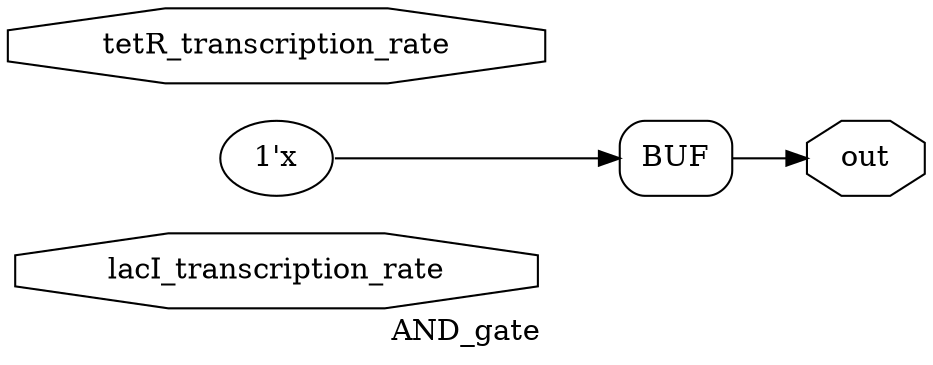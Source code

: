 digraph "AND_gate" {
label="AND_gate";
rankdir="LR";
remincross=true;
n1 [ shape=octagon, label="lacI_transcription_rate", color="black", fontcolor="black" ];
n2 [ shape=octagon, label="out", color="black", fontcolor="black" ];
n3 [ shape=octagon, label="tetR_transcription_rate", color="black", fontcolor="black" ];
v0 [ label="1'x" ];
x1 [shape=box, style=rounded, label="BUF", ];
x1:e -> n2:w [color="black", fontcolor="black", label=""];
v0:e -> x1:w [color="black", fontcolor="black", label=""];
}
